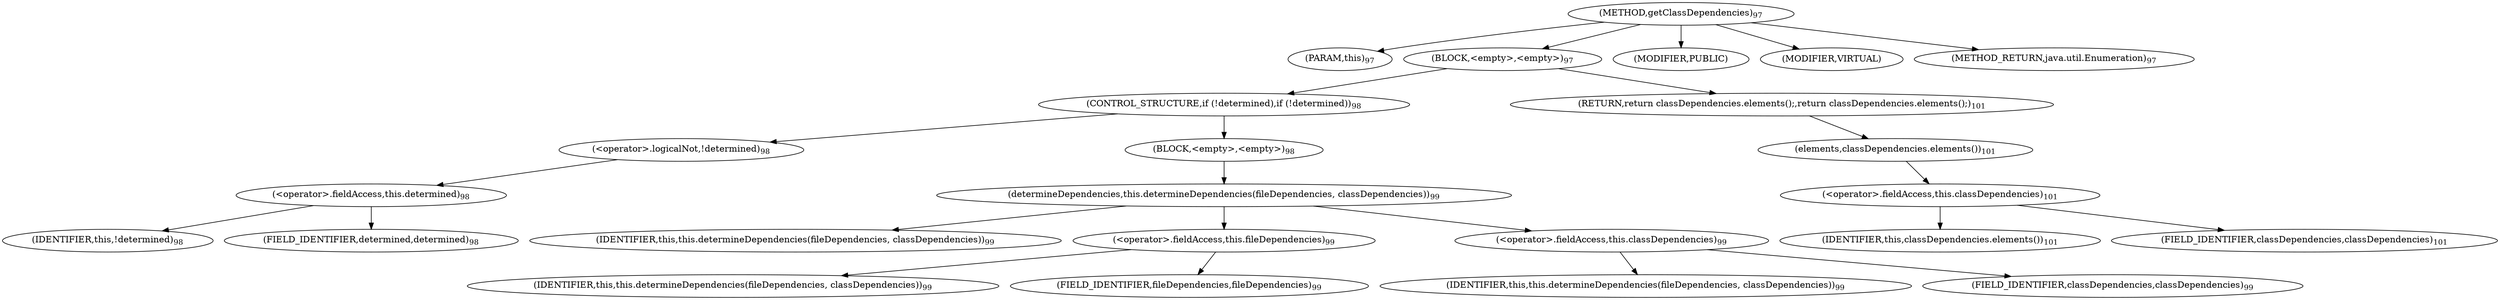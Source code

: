 digraph "getClassDependencies" {  
"167" [label = <(METHOD,getClassDependencies)<SUB>97</SUB>> ]
"11" [label = <(PARAM,this)<SUB>97</SUB>> ]
"168" [label = <(BLOCK,&lt;empty&gt;,&lt;empty&gt;)<SUB>97</SUB>> ]
"169" [label = <(CONTROL_STRUCTURE,if (!determined),if (!determined))<SUB>98</SUB>> ]
"170" [label = <(&lt;operator&gt;.logicalNot,!determined)<SUB>98</SUB>> ]
"171" [label = <(&lt;operator&gt;.fieldAccess,this.determined)<SUB>98</SUB>> ]
"172" [label = <(IDENTIFIER,this,!determined)<SUB>98</SUB>> ]
"173" [label = <(FIELD_IDENTIFIER,determined,determined)<SUB>98</SUB>> ]
"174" [label = <(BLOCK,&lt;empty&gt;,&lt;empty&gt;)<SUB>98</SUB>> ]
"175" [label = <(determineDependencies,this.determineDependencies(fileDependencies, classDependencies))<SUB>99</SUB>> ]
"10" [label = <(IDENTIFIER,this,this.determineDependencies(fileDependencies, classDependencies))<SUB>99</SUB>> ]
"176" [label = <(&lt;operator&gt;.fieldAccess,this.fileDependencies)<SUB>99</SUB>> ]
"177" [label = <(IDENTIFIER,this,this.determineDependencies(fileDependencies, classDependencies))<SUB>99</SUB>> ]
"178" [label = <(FIELD_IDENTIFIER,fileDependencies,fileDependencies)<SUB>99</SUB>> ]
"179" [label = <(&lt;operator&gt;.fieldAccess,this.classDependencies)<SUB>99</SUB>> ]
"180" [label = <(IDENTIFIER,this,this.determineDependencies(fileDependencies, classDependencies))<SUB>99</SUB>> ]
"181" [label = <(FIELD_IDENTIFIER,classDependencies,classDependencies)<SUB>99</SUB>> ]
"182" [label = <(RETURN,return classDependencies.elements();,return classDependencies.elements();)<SUB>101</SUB>> ]
"183" [label = <(elements,classDependencies.elements())<SUB>101</SUB>> ]
"184" [label = <(&lt;operator&gt;.fieldAccess,this.classDependencies)<SUB>101</SUB>> ]
"185" [label = <(IDENTIFIER,this,classDependencies.elements())<SUB>101</SUB>> ]
"186" [label = <(FIELD_IDENTIFIER,classDependencies,classDependencies)<SUB>101</SUB>> ]
"187" [label = <(MODIFIER,PUBLIC)> ]
"188" [label = <(MODIFIER,VIRTUAL)> ]
"189" [label = <(METHOD_RETURN,java.util.Enumeration)<SUB>97</SUB>> ]
  "167" -> "11" 
  "167" -> "168" 
  "167" -> "187" 
  "167" -> "188" 
  "167" -> "189" 
  "168" -> "169" 
  "168" -> "182" 
  "169" -> "170" 
  "169" -> "174" 
  "170" -> "171" 
  "171" -> "172" 
  "171" -> "173" 
  "174" -> "175" 
  "175" -> "10" 
  "175" -> "176" 
  "175" -> "179" 
  "176" -> "177" 
  "176" -> "178" 
  "179" -> "180" 
  "179" -> "181" 
  "182" -> "183" 
  "183" -> "184" 
  "184" -> "185" 
  "184" -> "186" 
}
